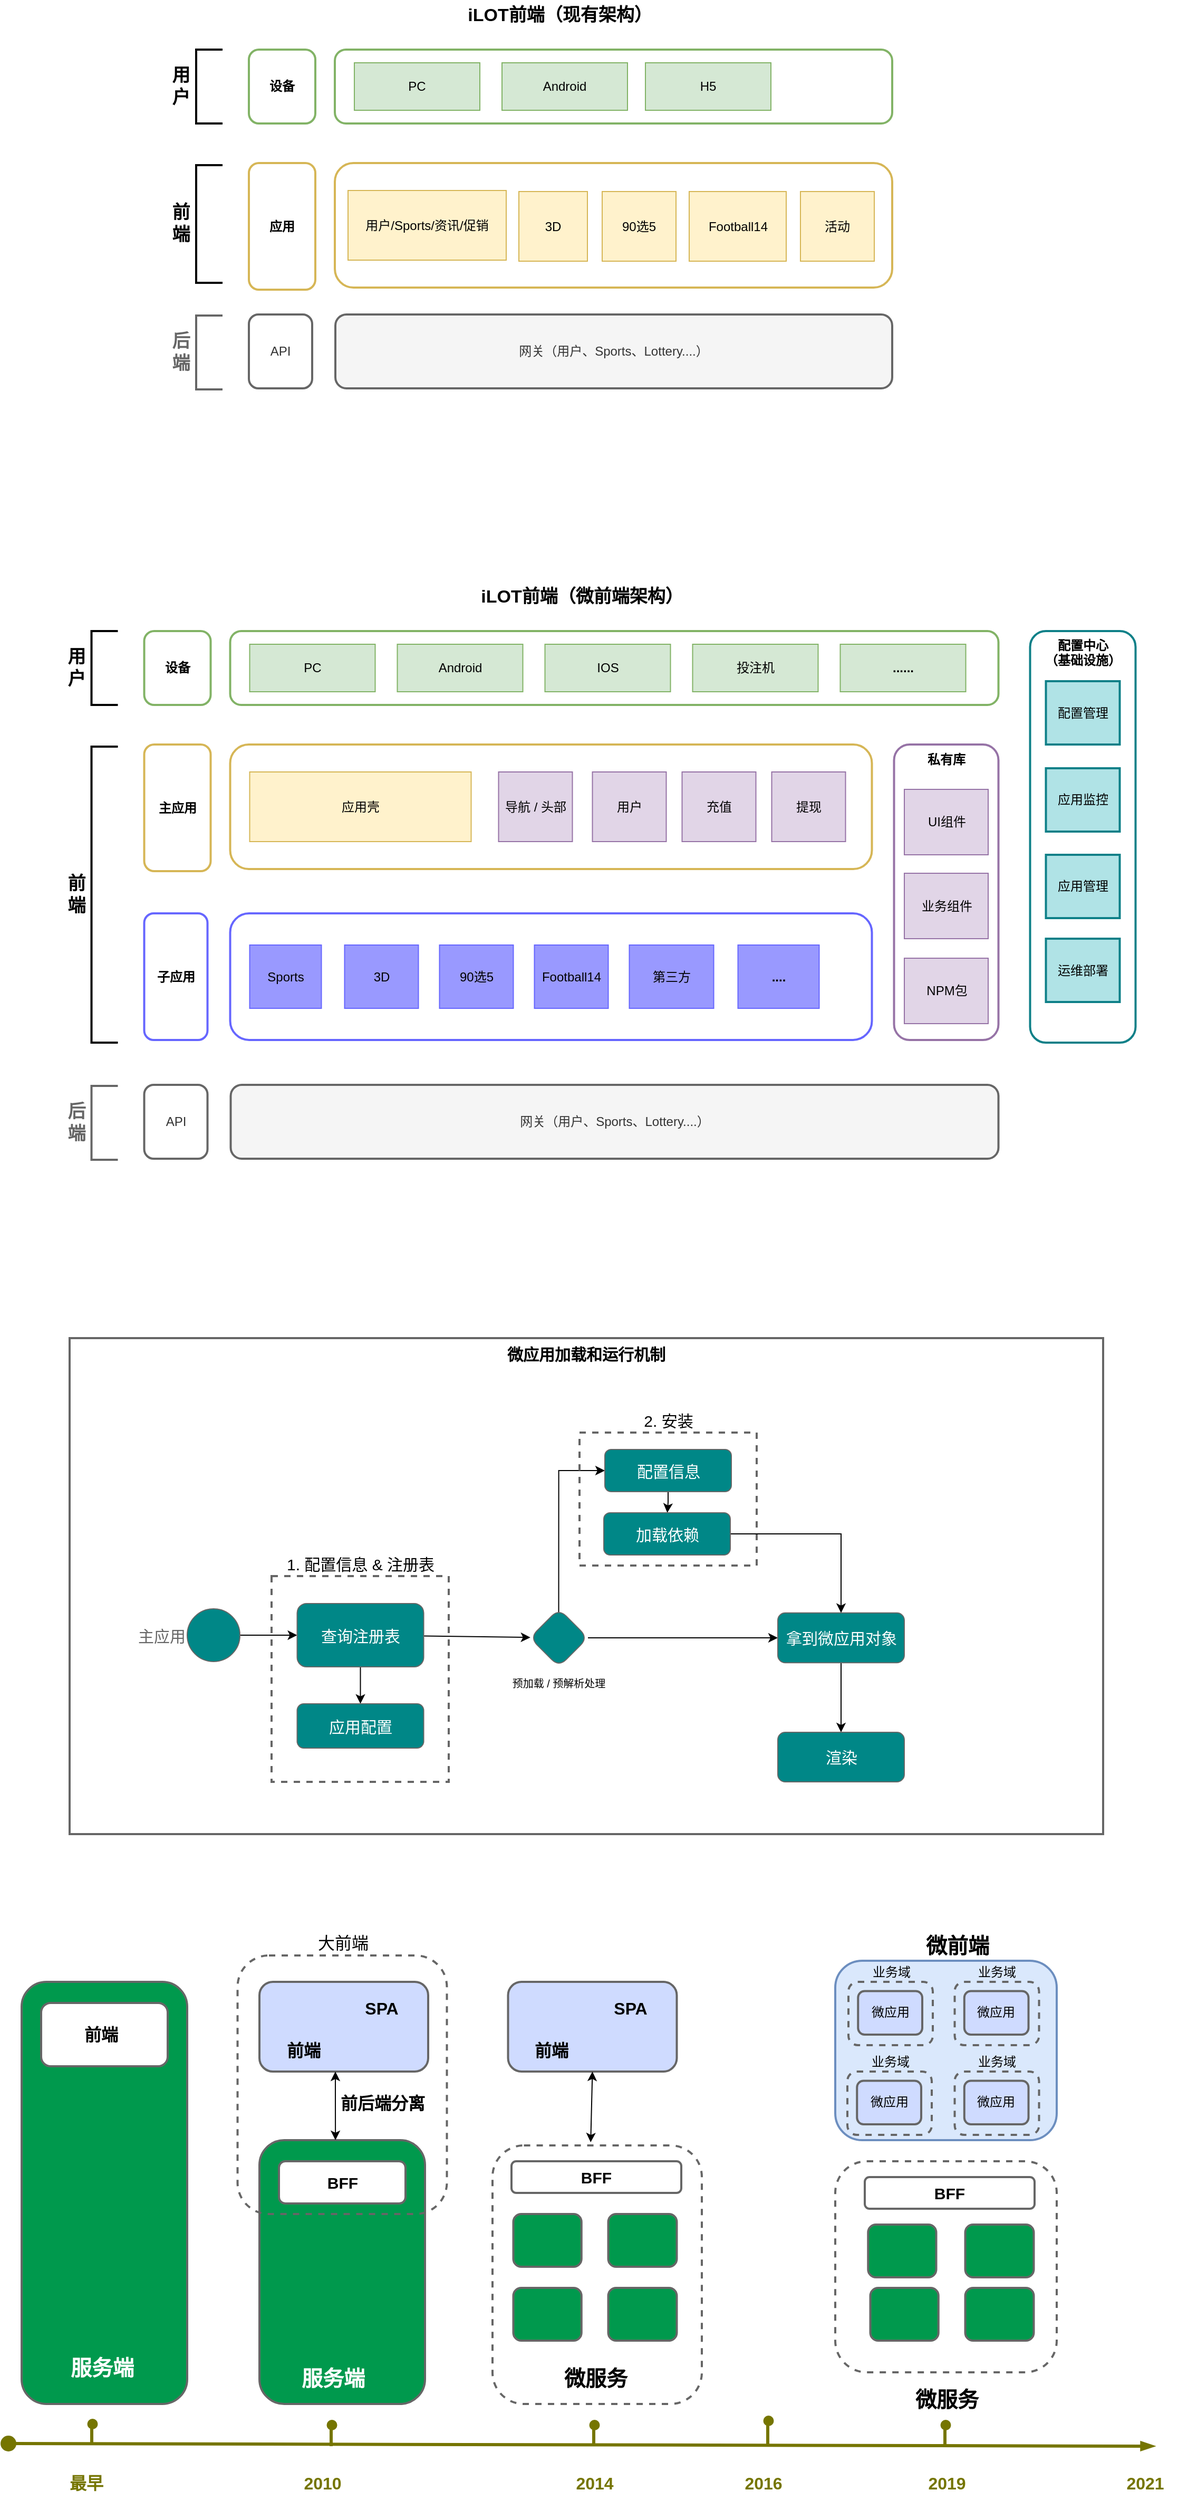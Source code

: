 <mxfile version="15.9.1" type="github" pages="2">
  <diagram id="5t4wGBa66jrqZ2ULJCFr" name="Page-1">
    <mxGraphModel dx="1886" dy="818" grid="0" gridSize="10" guides="1" tooltips="1" connect="1" arrows="1" fold="1" page="1" pageScale="1" pageWidth="1200" pageHeight="1600" background="none" math="0" shadow="0">
      <root>
        <mxCell id="0" />
        <mxCell id="1" parent="0" />
        <mxCell id="kLMKeRcshYw_PilVYGeS-17" value="" style="rounded=1;whiteSpace=wrap;html=1;strokeColor=#D6B656;strokeWidth=2;gradientColor=none;verticalAlign=top;" parent="1" vertex="1">
          <mxGeometry x="351.5" y="166.5" width="528.5" height="118" as="geometry" />
        </mxCell>
        <mxCell id="kLMKeRcshYw_PilVYGeS-18" value="用户/Sports/资讯/促销" style="rounded=0;whiteSpace=wrap;html=1;fillColor=#fff2cc;strokeColor=#D6B656;" parent="1" vertex="1">
          <mxGeometry x="364" y="192.5" width="150" height="66" as="geometry" />
        </mxCell>
        <mxCell id="kLMKeRcshYw_PilVYGeS-19" value="应用" style="text;html=1;strokeColor=#D6B656;fillColor=none;align=center;verticalAlign=middle;whiteSpace=wrap;rounded=1;strokeWidth=2;fontStyle=1;fontColor=#000000;" parent="1" vertex="1">
          <mxGeometry x="270" y="166.5" width="63" height="120" as="geometry" />
        </mxCell>
        <mxCell id="kLMKeRcshYw_PilVYGeS-21" value="设备" style="text;html=1;strokeColor=#82B366;fillColor=none;align=center;verticalAlign=middle;whiteSpace=wrap;rounded=1;strokeWidth=2;fontStyle=1;fontColor=#000000;" parent="1" vertex="1">
          <mxGeometry x="270" y="59" width="63" height="70" as="geometry" />
        </mxCell>
        <mxCell id="kLMKeRcshYw_PilVYGeS-22" value="" style="text;html=1;strokeColor=#82B366;fillColor=none;align=center;verticalAlign=middle;whiteSpace=wrap;rounded=1;strokeWidth=2;fontStyle=1;fontColor=#82B366;" parent="1" vertex="1">
          <mxGeometry x="351.5" y="59" width="528.5" height="70" as="geometry" />
        </mxCell>
        <mxCell id="kLMKeRcshYw_PilVYGeS-23" value="PC" style="rounded=0;whiteSpace=wrap;html=1;fillColor=#d5e8d4;strokeColor=#82B366;" parent="1" vertex="1">
          <mxGeometry x="370" y="71.5" width="119" height="45" as="geometry" />
        </mxCell>
        <mxCell id="kLMKeRcshYw_PilVYGeS-24" value="Android" style="rounded=0;whiteSpace=wrap;html=1;fillColor=#d5e8d4;strokeColor=#82B366;" parent="1" vertex="1">
          <mxGeometry x="510" y="71.5" width="119" height="45" as="geometry" />
        </mxCell>
        <mxCell id="kLMKeRcshYw_PilVYGeS-37" value="网关（用户、Sports、Lottery....）" style="rounded=1;whiteSpace=wrap;html=1;fontColor=#333333;strokeColor=#666666;strokeWidth=2;fillColor=#f5f5f5;" parent="1" vertex="1">
          <mxGeometry x="352" y="310" width="528" height="70" as="geometry" />
        </mxCell>
        <mxCell id="kLMKeRcshYw_PilVYGeS-39" value="API" style="rounded=1;whiteSpace=wrap;html=1;fontColor=#333333;strokeColor=#666666;strokeWidth=2;fillColor=none;" parent="1" vertex="1">
          <mxGeometry x="270" y="310" width="60" height="70" as="geometry" />
        </mxCell>
        <mxCell id="Sc-j87wyPzb0zVIOrXv2-4" value="iLOT前端（现有架构）" style="text;html=1;strokeColor=none;fillColor=none;align=center;verticalAlign=middle;whiteSpace=wrap;rounded=0;fontStyle=1;fontFamily=Helvetica;fontSize=17;" parent="1" vertex="1">
          <mxGeometry x="455" y="12" width="220" height="30" as="geometry" />
        </mxCell>
        <mxCell id="Sc-j87wyPzb0zVIOrXv2-8" value="前&amp;nbsp;&lt;br&gt;端&amp;nbsp;" style="strokeWidth=2;html=1;shape=mxgraph.flowchart.annotation_1;align=right;pointerEvents=1;fontFamily=Helvetica;fontSize=17;fillColor=#E1D5E7;labelPosition=left;verticalLabelPosition=middle;verticalAlign=middle;fontStyle=1" parent="1" vertex="1">
          <mxGeometry x="220" y="168.5" width="25" height="111.5" as="geometry" />
        </mxCell>
        <mxCell id="Sc-j87wyPzb0zVIOrXv2-9" value="后&amp;nbsp;&lt;br&gt;端&amp;nbsp;" style="strokeWidth=2;html=1;shape=mxgraph.flowchart.annotation_1;align=right;pointerEvents=1;fontFamily=Helvetica;fontSize=17;fillColor=#E1D5E7;labelPosition=left;verticalLabelPosition=middle;verticalAlign=middle;fontStyle=1;strokeColor=#666666;fontColor=#666666;" parent="1" vertex="1">
          <mxGeometry x="220" y="311" width="25" height="70" as="geometry" />
        </mxCell>
        <mxCell id="Sc-j87wyPzb0zVIOrXv2-10" value="用&amp;nbsp;&lt;br&gt;&amp;nbsp;户&amp;nbsp;" style="strokeWidth=2;html=1;shape=mxgraph.flowchart.annotation_1;align=right;pointerEvents=1;fontFamily=Helvetica;fontSize=17;fillColor=#E1D5E7;labelPosition=left;verticalLabelPosition=middle;verticalAlign=middle;fontStyle=1" parent="1" vertex="1">
          <mxGeometry x="220" y="59" width="25" height="70" as="geometry" />
        </mxCell>
        <mxCell id="Sc-j87wyPzb0zVIOrXv2-11" value="" style="rounded=1;whiteSpace=wrap;html=1;strokeColor=#6666FF;strokeWidth=2;fontColor=#0000FF;" parent="1" vertex="1">
          <mxGeometry x="252.25" y="877.5" width="608.5" height="120" as="geometry" />
        </mxCell>
        <mxCell id="Sc-j87wyPzb0zVIOrXv2-12" value="Football14" style="rounded=0;whiteSpace=wrap;html=1;fillColor=#9999FF;strokeColor=#6666FF;" parent="1" vertex="1">
          <mxGeometry x="540.75" y="907.5" width="70" height="60" as="geometry" />
        </mxCell>
        <mxCell id="Sc-j87wyPzb0zVIOrXv2-13" value="&lt;span&gt;第三方&lt;/span&gt;" style="rounded=0;whiteSpace=wrap;html=1;fillColor=#9999FF;strokeColor=#6666FF;fontStyle=0" parent="1" vertex="1">
          <mxGeometry x="630.75" y="907.5" width="80" height="60" as="geometry" />
        </mxCell>
        <mxCell id="Sc-j87wyPzb0zVIOrXv2-14" value="" style="rounded=1;whiteSpace=wrap;html=1;strokeColor=#D6B656;strokeWidth=2;gradientColor=none;" parent="1" vertex="1">
          <mxGeometry x="252.25" y="717.5" width="608.5" height="118" as="geometry" />
        </mxCell>
        <mxCell id="Sc-j87wyPzb0zVIOrXv2-15" value="应用壳" style="rounded=0;whiteSpace=wrap;html=1;fillColor=#fff2cc;strokeColor=#D6B656;" parent="1" vertex="1">
          <mxGeometry x="270.75" y="743.5" width="210" height="66" as="geometry" />
        </mxCell>
        <mxCell id="Sc-j87wyPzb0zVIOrXv2-16" value="主应用" style="text;html=1;strokeColor=#D6B656;fillColor=none;align=center;verticalAlign=middle;whiteSpace=wrap;rounded=1;strokeWidth=2;fontStyle=1;fontColor=#000000;" parent="1" vertex="1">
          <mxGeometry x="170.75" y="717.5" width="63" height="120" as="geometry" />
        </mxCell>
        <mxCell id="Sc-j87wyPzb0zVIOrXv2-17" value="子应用" style="text;html=1;strokeColor=#6666FF;fillColor=none;align=center;verticalAlign=middle;whiteSpace=wrap;rounded=1;strokeWidth=2;fontStyle=1;fontColor=#000000;" parent="1" vertex="1">
          <mxGeometry x="170.75" y="877.5" width="60" height="120" as="geometry" />
        </mxCell>
        <mxCell id="Sc-j87wyPzb0zVIOrXv2-18" value="设备" style="text;html=1;strokeColor=#82B366;fillColor=none;align=center;verticalAlign=middle;whiteSpace=wrap;rounded=1;strokeWidth=2;fontStyle=1;fontColor=#000000;" parent="1" vertex="1">
          <mxGeometry x="170.75" y="610" width="63" height="70" as="geometry" />
        </mxCell>
        <mxCell id="Sc-j87wyPzb0zVIOrXv2-19" value="" style="text;html=1;strokeColor=#82B366;fillColor=none;align=center;verticalAlign=middle;whiteSpace=wrap;rounded=1;strokeWidth=2;fontStyle=1;fontColor=#82B366;" parent="1" vertex="1">
          <mxGeometry x="252.25" y="610" width="728.5" height="70" as="geometry" />
        </mxCell>
        <mxCell id="Sc-j87wyPzb0zVIOrXv2-20" value="PC" style="rounded=0;whiteSpace=wrap;html=1;fillColor=#d5e8d4;strokeColor=#82B366;" parent="1" vertex="1">
          <mxGeometry x="270.75" y="622.5" width="119" height="45" as="geometry" />
        </mxCell>
        <mxCell id="Sc-j87wyPzb0zVIOrXv2-21" value="Android" style="rounded=0;whiteSpace=wrap;html=1;fillColor=#d5e8d4;strokeColor=#82B366;" parent="1" vertex="1">
          <mxGeometry x="410.75" y="622.5" width="119" height="45" as="geometry" />
        </mxCell>
        <mxCell id="Sc-j87wyPzb0zVIOrXv2-22" value="IOS" style="rounded=0;whiteSpace=wrap;html=1;fillColor=#d5e8d4;strokeColor=#82B366;" parent="1" vertex="1">
          <mxGeometry x="550.75" y="622.5" width="119" height="45" as="geometry" />
        </mxCell>
        <mxCell id="Sc-j87wyPzb0zVIOrXv2-23" value="&lt;span&gt;投注机&lt;/span&gt;" style="rounded=0;whiteSpace=wrap;html=1;fillColor=#d5e8d4;strokeColor=#82B366;fontStyle=0" parent="1" vertex="1">
          <mxGeometry x="690.75" y="622.5" width="119" height="45" as="geometry" />
        </mxCell>
        <mxCell id="Sc-j87wyPzb0zVIOrXv2-24" value="用户" style="rounded=0;whiteSpace=wrap;html=1;fillColor=#E1D5E7;strokeColor=#9673A6;" parent="1" vertex="1">
          <mxGeometry x="595.75" y="743.5" width="70" height="66" as="geometry" />
        </mxCell>
        <mxCell id="Sc-j87wyPzb0zVIOrXv2-25" value="提现" style="rounded=0;whiteSpace=wrap;html=1;fillColor=#E1D5E7;strokeColor=#9673A6;strokeWidth=1;" parent="1" vertex="1">
          <mxGeometry x="765.75" y="743.5" width="70" height="66" as="geometry" />
        </mxCell>
        <mxCell id="Sc-j87wyPzb0zVIOrXv2-26" value="充值" style="rounded=0;whiteSpace=wrap;html=1;fillColor=#E1D5E7;strokeColor=#9673A6;" parent="1" vertex="1">
          <mxGeometry x="680.75" y="743.5" width="70" height="66" as="geometry" />
        </mxCell>
        <mxCell id="Sc-j87wyPzb0zVIOrXv2-27" value="Sports" style="rounded=0;whiteSpace=wrap;html=1;fillColor=#9999FF;strokeColor=#6666FF;" parent="1" vertex="1">
          <mxGeometry x="270.75" y="907.5" width="68" height="60" as="geometry" />
        </mxCell>
        <mxCell id="Sc-j87wyPzb0zVIOrXv2-28" value="3D" style="rounded=0;whiteSpace=wrap;html=1;fillColor=#9999FF;strokeColor=#6666FF;" parent="1" vertex="1">
          <mxGeometry x="360.75" y="907.5" width="70" height="60" as="geometry" />
        </mxCell>
        <mxCell id="Sc-j87wyPzb0zVIOrXv2-29" value="90选5" style="rounded=0;whiteSpace=wrap;html=1;fillColor=#9999FF;strokeColor=#6666FF;" parent="1" vertex="1">
          <mxGeometry x="450.75" y="907.5" width="70" height="60" as="geometry" />
        </mxCell>
        <mxCell id="Sc-j87wyPzb0zVIOrXv2-30" value="网关（用户、Sports、Lottery....）" style="rounded=1;whiteSpace=wrap;html=1;fontColor=#333333;strokeColor=#666666;strokeWidth=2;fillColor=#f5f5f5;" parent="1" vertex="1">
          <mxGeometry x="252.75" y="1040" width="728" height="70" as="geometry" />
        </mxCell>
        <mxCell id="Sc-j87wyPzb0zVIOrXv2-31" value="API" style="rounded=1;whiteSpace=wrap;html=1;fontColor=#333333;strokeColor=#666666;strokeWidth=2;fillColor=none;" parent="1" vertex="1">
          <mxGeometry x="170.75" y="1040" width="60" height="70" as="geometry" />
        </mxCell>
        <mxCell id="Sc-j87wyPzb0zVIOrXv2-32" value="私有库" style="rounded=1;whiteSpace=wrap;html=1;strokeColor=#9673a6;strokeWidth=2;fillColor=#FFFFFF;verticalAlign=top;fontStyle=1" parent="1" vertex="1">
          <mxGeometry x="881.75" y="717.5" width="99" height="280" as="geometry" />
        </mxCell>
        <mxCell id="Sc-j87wyPzb0zVIOrXv2-33" value="UI组件" style="rounded=0;whiteSpace=wrap;html=1;strokeColor=#9673A6;strokeWidth=1;fillColor=#E1D5E7;verticalAlign=middle;" parent="1" vertex="1">
          <mxGeometry x="891.5" y="760" width="79.5" height="62" as="geometry" />
        </mxCell>
        <mxCell id="Sc-j87wyPzb0zVIOrXv2-34" value="业务组件" style="rounded=0;whiteSpace=wrap;html=1;strokeColor=#9673a6;strokeWidth=1;fillColor=#e1d5e7;verticalAlign=middle;" parent="1" vertex="1">
          <mxGeometry x="891.5" y="839.5" width="79.5" height="62" as="geometry" />
        </mxCell>
        <mxCell id="Sc-j87wyPzb0zVIOrXv2-35" value="NPM包" style="rounded=0;whiteSpace=wrap;html=1;strokeColor=#9673a6;strokeWidth=1;fillColor=#e1d5e7;verticalAlign=middle;" parent="1" vertex="1">
          <mxGeometry x="891.5" y="920" width="79.5" height="62" as="geometry" />
        </mxCell>
        <mxCell id="Sc-j87wyPzb0zVIOrXv2-36" value="配置中心&lt;br&gt;（基础设施）" style="rounded=1;whiteSpace=wrap;html=1;strokeColor=#0e8088;strokeWidth=2;fillColor=#FFFFFF;verticalAlign=top;fontStyle=1" parent="1" vertex="1">
          <mxGeometry x="1010.75" y="610" width="100" height="390" as="geometry" />
        </mxCell>
        <mxCell id="Sc-j87wyPzb0zVIOrXv2-37" value="配置管理" style="rounded=0;whiteSpace=wrap;html=1;strokeColor=#0e8088;strokeWidth=2;fillColor=#b0e3e6;verticalAlign=middle;" parent="1" vertex="1">
          <mxGeometry x="1025.75" y="657.5" width="70" height="60" as="geometry" />
        </mxCell>
        <mxCell id="Sc-j87wyPzb0zVIOrXv2-38" value="应用监控" style="rounded=0;whiteSpace=wrap;html=1;strokeColor=#0e8088;strokeWidth=2;fillColor=#b0e3e6;verticalAlign=middle;" parent="1" vertex="1">
          <mxGeometry x="1025.75" y="740" width="70" height="60" as="geometry" />
        </mxCell>
        <mxCell id="Sc-j87wyPzb0zVIOrXv2-39" value="应用管理" style="rounded=0;whiteSpace=wrap;html=1;strokeColor=#0e8088;strokeWidth=2;fillColor=#b0e3e6;verticalAlign=middle;" parent="1" vertex="1">
          <mxGeometry x="1025.75" y="822" width="70" height="60" as="geometry" />
        </mxCell>
        <mxCell id="Sc-j87wyPzb0zVIOrXv2-40" value="运维部署" style="rounded=0;whiteSpace=wrap;html=1;strokeColor=#0e8088;strokeWidth=2;fillColor=#b0e3e6;verticalAlign=middle;" parent="1" vertex="1">
          <mxGeometry x="1025.75" y="901.5" width="70" height="60" as="geometry" />
        </mxCell>
        <mxCell id="Sc-j87wyPzb0zVIOrXv2-41" value="&lt;span&gt;&lt;b&gt;......&lt;/b&gt;&lt;/span&gt;" style="rounded=0;whiteSpace=wrap;html=1;fillColor=#d5e8d4;strokeColor=#82B366;fontStyle=0" parent="1" vertex="1">
          <mxGeometry x="830.75" y="622.5" width="119" height="45" as="geometry" />
        </mxCell>
        <mxCell id="Sc-j87wyPzb0zVIOrXv2-42" value="&lt;b&gt;....&lt;/b&gt;" style="rounded=0;whiteSpace=wrap;html=1;fillColor=#9999FF;strokeColor=#6666FF;" parent="1" vertex="1">
          <mxGeometry x="733.75" y="907.5" width="77" height="60" as="geometry" />
        </mxCell>
        <mxCell id="Sc-j87wyPzb0zVIOrXv2-43" value="iLOT前端（微前端架构）" style="text;html=1;strokeColor=none;fillColor=none;align=center;verticalAlign=middle;whiteSpace=wrap;rounded=0;fontStyle=1;fontFamily=Helvetica;fontSize=17;" parent="1" vertex="1">
          <mxGeometry x="475.75" y="563" width="220" height="30" as="geometry" />
        </mxCell>
        <mxCell id="Sc-j87wyPzb0zVIOrXv2-44" value="导航 / 头部" style="rounded=0;whiteSpace=wrap;html=1;fillColor=#E1D5E7;strokeColor=#9673A6;" parent="1" vertex="1">
          <mxGeometry x="506.75" y="743.5" width="70" height="66" as="geometry" />
        </mxCell>
        <mxCell id="Sc-j87wyPzb0zVIOrXv2-45" value="前&amp;nbsp;&lt;br&gt;端&amp;nbsp;" style="strokeWidth=2;html=1;shape=mxgraph.flowchart.annotation_1;align=right;pointerEvents=1;fontFamily=Helvetica;fontSize=17;fillColor=#E1D5E7;labelPosition=left;verticalLabelPosition=middle;verticalAlign=middle;fontStyle=1" parent="1" vertex="1">
          <mxGeometry x="120.75" y="719.5" width="25" height="280.5" as="geometry" />
        </mxCell>
        <mxCell id="Sc-j87wyPzb0zVIOrXv2-46" value="后&amp;nbsp;&lt;br&gt;端&amp;nbsp;" style="strokeWidth=2;html=1;shape=mxgraph.flowchart.annotation_1;align=right;pointerEvents=1;fontFamily=Helvetica;fontSize=17;fillColor=#E1D5E7;labelPosition=left;verticalLabelPosition=middle;verticalAlign=middle;fontStyle=1;strokeColor=#666666;fontColor=#666666;" parent="1" vertex="1">
          <mxGeometry x="120.75" y="1041" width="25" height="70" as="geometry" />
        </mxCell>
        <mxCell id="Sc-j87wyPzb0zVIOrXv2-47" value="用&amp;nbsp;&lt;br&gt;&amp;nbsp;户&amp;nbsp;" style="strokeWidth=2;html=1;shape=mxgraph.flowchart.annotation_1;align=right;pointerEvents=1;fontFamily=Helvetica;fontSize=17;fillColor=#E1D5E7;labelPosition=left;verticalLabelPosition=middle;verticalAlign=middle;fontStyle=1" parent="1" vertex="1">
          <mxGeometry x="120.75" y="610" width="25" height="70" as="geometry" />
        </mxCell>
        <mxCell id="Sc-j87wyPzb0zVIOrXv2-48" value="H5" style="rounded=0;whiteSpace=wrap;html=1;fillColor=#d5e8d4;strokeColor=#82B366;" parent="1" vertex="1">
          <mxGeometry x="646" y="71.5" width="119" height="45" as="geometry" />
        </mxCell>
        <mxCell id="Sc-j87wyPzb0zVIOrXv2-49" value="3D" style="rounded=0;whiteSpace=wrap;html=1;fillColor=#fff2cc;strokeColor=#D6B656;" parent="1" vertex="1">
          <mxGeometry x="526" y="193.5" width="65" height="66" as="geometry" />
        </mxCell>
        <mxCell id="Sc-j87wyPzb0zVIOrXv2-50" value="90选5" style="rounded=0;whiteSpace=wrap;html=1;fillColor=#fff2cc;strokeColor=#D6B656;" parent="1" vertex="1">
          <mxGeometry x="605" y="193.5" width="70" height="66" as="geometry" />
        </mxCell>
        <mxCell id="Sc-j87wyPzb0zVIOrXv2-51" value="Football14" style="rounded=0;whiteSpace=wrap;html=1;fillColor=#fff2cc;strokeColor=#D6B656;" parent="1" vertex="1">
          <mxGeometry x="687.5" y="193.5" width="92" height="66" as="geometry" />
        </mxCell>
        <mxCell id="Sc-j87wyPzb0zVIOrXv2-52" value="活动" style="rounded=0;whiteSpace=wrap;html=1;fillColor=#fff2cc;strokeColor=#D6B656;" parent="1" vertex="1">
          <mxGeometry x="793" y="193.5" width="70" height="66" as="geometry" />
        </mxCell>
        <mxCell id="Sc-j87wyPzb0zVIOrXv2-85" value="微应用加载和运行机制" style="rounded=0;whiteSpace=wrap;html=1;shadow=0;glass=0;sketch=0;fontFamily=Helvetica;fontSize=15;fontColor=#000000;strokeColor=#666666;strokeWidth=2;fillColor=default;align=center;verticalAlign=top;fontStyle=1" parent="1" vertex="1">
          <mxGeometry x="100" y="1280" width="980" height="470" as="geometry" />
        </mxCell>
        <mxCell id="Sc-j87wyPzb0zVIOrXv2-86" value="" style="edgeStyle=orthogonalEdgeStyle;rounded=0;orthogonalLoop=1;jettySize=auto;html=1;fontFamily=Helvetica;fontSize=15;fontColor=#000000;" parent="1" source="Sc-j87wyPzb0zVIOrXv2-87" target="Sc-j87wyPzb0zVIOrXv2-91" edge="1">
          <mxGeometry relative="1" as="geometry" />
        </mxCell>
        <mxCell id="Sc-j87wyPzb0zVIOrXv2-87" value="主应用" style="ellipse;whiteSpace=wrap;html=1;aspect=fixed;fontFamily=Helvetica;fontSize=15;fontColor=#666666;strokeColor=#666666;strokeWidth=1;fillColor=#008787;align=right;verticalAlign=middle;labelPosition=left;verticalLabelPosition=middle;" parent="1" vertex="1">
          <mxGeometry x="211.5" y="1536.5" width="50" height="50" as="geometry" />
        </mxCell>
        <mxCell id="Sc-j87wyPzb0zVIOrXv2-88" value="1. 配置信息 &amp;amp; 注册表" style="rounded=0;whiteSpace=wrap;html=1;fontFamily=Helvetica;fontSize=15;fontColor=#000000;strokeColor=#666666;strokeWidth=2;fillColor=none;align=center;verticalAlign=bottom;dashed=1;labelPosition=center;verticalLabelPosition=top;" parent="1" vertex="1">
          <mxGeometry x="291.5" y="1505.5" width="168" height="195" as="geometry" />
        </mxCell>
        <mxCell id="Sc-j87wyPzb0zVIOrXv2-89" value="" style="rounded=0;orthogonalLoop=1;jettySize=auto;html=1;fontFamily=Helvetica;fontSize=15;fontColor=#000000;endArrow=classic;endFill=1;jumpStyle=none;" parent="1" source="Sc-j87wyPzb0zVIOrXv2-91" target="Sc-j87wyPzb0zVIOrXv2-92" edge="1">
          <mxGeometry relative="1" as="geometry" />
        </mxCell>
        <mxCell id="Sc-j87wyPzb0zVIOrXv2-90" value="" style="edgeStyle=none;rounded=0;jumpStyle=none;orthogonalLoop=1;jettySize=auto;html=1;fontFamily=Helvetica;fontSize=15;fontColor=#FFFFFF;endArrow=classic;endFill=1;" parent="1" source="Sc-j87wyPzb0zVIOrXv2-91" target="Sc-j87wyPzb0zVIOrXv2-95" edge="1">
          <mxGeometry relative="1" as="geometry" />
        </mxCell>
        <mxCell id="Sc-j87wyPzb0zVIOrXv2-91" value="&lt;span style=&quot;color: rgb(255, 255, 255);&quot;&gt;查询注册表&lt;/span&gt;" style="whiteSpace=wrap;html=1;fontSize=15;fontColor=#666666;align=center;strokeColor=#666666;strokeWidth=1;fillColor=#008787;rounded=1;glass=0;shadow=0;sketch=0;" parent="1" vertex="1">
          <mxGeometry x="315.75" y="1531.5" width="120" height="60" as="geometry" />
        </mxCell>
        <mxCell id="Sc-j87wyPzb0zVIOrXv2-92" value="应用配置" style="whiteSpace=wrap;html=1;rounded=1;shadow=0;fontSize=15;fontColor=#FFFFFF;strokeColor=#666666;strokeWidth=1;fillColor=#008787;glass=0;sketch=0;" parent="1" vertex="1">
          <mxGeometry x="315.75" y="1626.5" width="120" height="42" as="geometry" />
        </mxCell>
        <mxCell id="Sc-j87wyPzb0zVIOrXv2-93" value="" style="edgeStyle=orthogonalEdgeStyle;rounded=0;jumpStyle=none;orthogonalLoop=1;jettySize=auto;html=1;fontFamily=Helvetica;fontSize=10;fontColor=#000000;endArrow=classic;endFill=1;" parent="1" target="Sc-j87wyPzb0zVIOrXv2-98" edge="1">
          <mxGeometry relative="1" as="geometry">
            <mxPoint x="563.75" y="1545.5" as="sourcePoint" />
            <Array as="points">
              <mxPoint x="563.75" y="1405.5" />
            </Array>
          </mxGeometry>
        </mxCell>
        <mxCell id="Sc-j87wyPzb0zVIOrXv2-94" value="" style="edgeStyle=orthogonalEdgeStyle;rounded=0;jumpStyle=none;orthogonalLoop=1;jettySize=auto;html=1;fontFamily=Helvetica;fontSize=10;fontColor=#FFFFFF;endArrow=classic;endFill=1;" parent="1" source="Sc-j87wyPzb0zVIOrXv2-95" target="Sc-j87wyPzb0zVIOrXv2-100" edge="1">
          <mxGeometry relative="1" as="geometry" />
        </mxCell>
        <mxCell id="Sc-j87wyPzb0zVIOrXv2-95" value="" style="rhombus;whiteSpace=wrap;html=1;rounded=1;shadow=0;fontSize=15;fontColor=#666666;strokeColor=#666666;strokeWidth=1;fillColor=#008787;glass=0;sketch=0;labelPosition=center;verticalLabelPosition=bottom;align=center;verticalAlign=top;" parent="1" vertex="1">
          <mxGeometry x="536.5" y="1536.5" width="55" height="55" as="geometry" />
        </mxCell>
        <mxCell id="Sc-j87wyPzb0zVIOrXv2-96" value="预加载 / 预解析处理" style="text;html=1;strokeColor=none;fillColor=none;align=center;verticalAlign=middle;whiteSpace=wrap;rounded=0;shadow=0;glass=0;dashed=1;sketch=0;fontFamily=Helvetica;fontSize=10;fontColor=#000000;" parent="1" vertex="1">
          <mxGeometry x="489" y="1591.5" width="150" height="30" as="geometry" />
        </mxCell>
        <mxCell id="Sc-j87wyPzb0zVIOrXv2-97" value="2. 安装" style="rounded=0;whiteSpace=wrap;html=1;fontFamily=Helvetica;fontSize=15;fontColor=#000000;strokeColor=#666666;strokeWidth=2;fillColor=none;align=center;verticalAlign=bottom;dashed=1;labelPosition=center;verticalLabelPosition=top;" parent="1" vertex="1">
          <mxGeometry x="583.5" y="1369.5" width="168" height="126" as="geometry" />
        </mxCell>
        <mxCell id="Sc-j87wyPzb0zVIOrXv2-106" style="edgeStyle=orthogonalEdgeStyle;rounded=0;jumpStyle=none;orthogonalLoop=1;jettySize=auto;html=1;fontFamily=Helvetica;fontSize=10;fontColor=#000000;endArrow=classic;endFill=1;" parent="1" source="Sc-j87wyPzb0zVIOrXv2-98" target="Sc-j87wyPzb0zVIOrXv2-104" edge="1">
          <mxGeometry relative="1" as="geometry">
            <Array as="points">
              <mxPoint x="666.75" y="1435.5" />
              <mxPoint x="666.75" y="1435.5" />
            </Array>
          </mxGeometry>
        </mxCell>
        <mxCell id="Sc-j87wyPzb0zVIOrXv2-98" value="配置信息" style="whiteSpace=wrap;html=1;rounded=1;shadow=0;fontSize=15;fontColor=#FFFFFF;verticalAlign=middle;strokeColor=#666666;strokeWidth=1;fillColor=#008787;glass=0;sketch=0;align=center;" parent="1" vertex="1">
          <mxGeometry x="607.5" y="1385.5" width="120" height="40" as="geometry" />
        </mxCell>
        <mxCell id="Sc-j87wyPzb0zVIOrXv2-99" value="" style="edgeStyle=orthogonalEdgeStyle;rounded=0;jumpStyle=none;orthogonalLoop=1;jettySize=auto;html=1;fontFamily=Helvetica;fontSize=10;fontColor=#FFFFFF;endArrow=classic;endFill=1;" parent="1" source="Sc-j87wyPzb0zVIOrXv2-100" target="Sc-j87wyPzb0zVIOrXv2-103" edge="1">
          <mxGeometry relative="1" as="geometry">
            <mxPoint x="831.55" y="1626.5" as="targetPoint" />
          </mxGeometry>
        </mxCell>
        <mxCell id="Sc-j87wyPzb0zVIOrXv2-100" value="拿到微应用对象" style="whiteSpace=wrap;html=1;rounded=1;shadow=0;fontSize=15;fontColor=#FFFFFF;verticalAlign=middle;strokeColor=#666666;strokeWidth=1;fillColor=#008787;glass=0;sketch=0;" parent="1" vertex="1">
          <mxGeometry x="771.5" y="1540.38" width="120" height="47.25" as="geometry" />
        </mxCell>
        <mxCell id="Sc-j87wyPzb0zVIOrXv2-103" value="渲染" style="whiteSpace=wrap;html=1;rounded=1;shadow=0;fontSize=15;fontColor=#FFFFFF;strokeColor=#666666;strokeWidth=1;fillColor=#008787;glass=0;sketch=0;" parent="1" vertex="1">
          <mxGeometry x="771.5" y="1653.51" width="120" height="46.99" as="geometry" />
        </mxCell>
        <mxCell id="Sc-j87wyPzb0zVIOrXv2-105" style="edgeStyle=orthogonalEdgeStyle;rounded=0;jumpStyle=none;orthogonalLoop=1;jettySize=auto;html=1;fontFamily=Helvetica;fontSize=10;fontColor=#000000;endArrow=classic;endFill=1;" parent="1" source="Sc-j87wyPzb0zVIOrXv2-104" target="Sc-j87wyPzb0zVIOrXv2-100" edge="1">
          <mxGeometry relative="1" as="geometry" />
        </mxCell>
        <mxCell id="Sc-j87wyPzb0zVIOrXv2-104" value="加载依赖" style="whiteSpace=wrap;html=1;rounded=1;shadow=0;fontSize=15;fontColor=#FFFFFF;verticalAlign=middle;strokeColor=#666666;strokeWidth=1;fillColor=#008787;glass=0;sketch=0;align=center;" parent="1" vertex="1">
          <mxGeometry x="606.5" y="1445.5" width="120" height="40" as="geometry" />
        </mxCell>
        <mxCell id="Sc-j87wyPzb0zVIOrXv2-107" value="" style="rounded=1;whiteSpace=wrap;html=1;shadow=0;glass=0;sketch=0;fontFamily=Helvetica;fontSize=15;fontColor=#000000;strokeColor=#666666;strokeWidth=2;fillColor=#00994D;align=center;verticalAlign=top;" parent="1" vertex="1">
          <mxGeometry x="54.5" y="1890" width="157" height="400" as="geometry" />
        </mxCell>
        <mxCell id="Sc-j87wyPzb0zVIOrXv2-108" value="" style="rounded=1;whiteSpace=wrap;html=1;shadow=0;glass=0;sketch=0;fontFamily=Helvetica;fontSize=15;fontColor=#000000;strokeColor=#666666;strokeWidth=2;fillColor=#FFFFFF;align=center;verticalAlign=top;" parent="1" vertex="1">
          <mxGeometry x="73" y="1910" width="120" height="60" as="geometry" />
        </mxCell>
        <mxCell id="Sc-j87wyPzb0zVIOrXv2-109" value="服务端" style="text;html=1;strokeColor=none;fillColor=none;align=center;verticalAlign=middle;whiteSpace=wrap;rounded=0;shadow=0;glass=0;sketch=0;fontFamily=Helvetica;fontSize=20;fontColor=#FFFFFF;fontStyle=1" parent="1" vertex="1">
          <mxGeometry x="90.75" y="2240" width="80" height="30" as="geometry" />
        </mxCell>
        <mxCell id="Sc-j87wyPzb0zVIOrXv2-110" value="前端" style="text;html=1;strokeColor=none;fillColor=none;align=center;verticalAlign=middle;whiteSpace=wrap;rounded=0;shadow=0;glass=0;sketch=0;fontFamily=Helvetica;fontSize=16;fontColor=#000000;fontStyle=1" parent="1" vertex="1">
          <mxGeometry x="100" y="1925" width="60" height="30" as="geometry" />
        </mxCell>
        <mxCell id="Sc-j87wyPzb0zVIOrXv2-111" value="" style="rounded=1;whiteSpace=wrap;html=1;shadow=0;glass=0;sketch=0;fontFamily=Helvetica;fontSize=15;fontColor=#000000;strokeColor=#666666;strokeWidth=2;fillColor=#00994D;align=center;verticalAlign=top;" parent="1" vertex="1">
          <mxGeometry x="280" y="2040" width="157" height="250" as="geometry" />
        </mxCell>
        <mxCell id="Sc-j87wyPzb0zVIOrXv2-112" value="服务端" style="text;html=1;strokeColor=none;fillColor=none;align=center;verticalAlign=middle;whiteSpace=wrap;rounded=0;shadow=0;glass=0;sketch=0;fontFamily=Helvetica;fontSize=20;fontColor=#FFFFFF;fontStyle=1" parent="1" vertex="1">
          <mxGeometry x="309.75" y="2250" width="80" height="30" as="geometry" />
        </mxCell>
        <mxCell id="Sc-j87wyPzb0zVIOrXv2-113" value="BFF" style="rounded=1;whiteSpace=wrap;html=1;shadow=0;glass=0;sketch=0;fontFamily=Helvetica;fontSize=15;fontColor=#000000;strokeColor=#666666;strokeWidth=2;fillColor=#FFFFFF;align=center;verticalAlign=middle;fontStyle=1" parent="1" vertex="1">
          <mxGeometry x="298.5" y="2060" width="120" height="40" as="geometry" />
        </mxCell>
        <mxCell id="Sc-j87wyPzb0zVIOrXv2-115" value="" style="rounded=1;whiteSpace=wrap;html=1;shadow=0;glass=0;sketch=0;fontFamily=Helvetica;fontSize=15;fontColor=#000000;strokeColor=#666666;strokeWidth=2;fillColor=#CFDBFF;align=center;verticalAlign=top;" parent="1" vertex="1">
          <mxGeometry x="280" y="1890" width="160" height="85" as="geometry" />
        </mxCell>
        <mxCell id="Sc-j87wyPzb0zVIOrXv2-116" value="前端" style="text;html=1;strokeColor=none;fillColor=none;align=center;verticalAlign=middle;whiteSpace=wrap;rounded=0;shadow=0;glass=0;sketch=0;fontFamily=Helvetica;fontSize=16;fontColor=#000000;fontStyle=1" parent="1" vertex="1">
          <mxGeometry x="291.5" y="1940" width="60" height="30" as="geometry" />
        </mxCell>
        <mxCell id="Sc-j87wyPzb0zVIOrXv2-117" value="SPA" style="text;html=1;strokeColor=none;fillColor=none;align=center;verticalAlign=middle;whiteSpace=wrap;rounded=0;shadow=0;glass=0;sketch=0;fontFamily=Helvetica;fontSize=16;fontColor=#000000;fontStyle=1" parent="1" vertex="1">
          <mxGeometry x="365.75" y="1900" width="60" height="30" as="geometry" />
        </mxCell>
        <mxCell id="Sc-j87wyPzb0zVIOrXv2-118" value="" style="endArrow=classic;startArrow=classic;html=1;rounded=0;fontFamily=Helvetica;fontSize=16;fontColor=#000000;jumpStyle=none;exitX=0.459;exitY=0;exitDx=0;exitDy=0;exitPerimeter=0;" parent="1" source="Sc-j87wyPzb0zVIOrXv2-111" edge="1">
          <mxGeometry width="50" height="50" relative="1" as="geometry">
            <mxPoint x="352" y="2020" as="sourcePoint" />
            <mxPoint x="352" y="1975" as="targetPoint" />
            <Array as="points">
              <mxPoint x="352" y="2000" />
            </Array>
          </mxGeometry>
        </mxCell>
        <mxCell id="Sc-j87wyPzb0zVIOrXv2-119" value="前后端分离" style="text;html=1;strokeColor=none;fillColor=none;align=center;verticalAlign=middle;whiteSpace=wrap;rounded=0;shadow=0;glass=0;sketch=0;fontFamily=Helvetica;fontSize=16;fontColor=#000000;fontStyle=1" parent="1" vertex="1">
          <mxGeometry x="354" y="1990" width="86" height="30" as="geometry" />
        </mxCell>
        <mxCell id="Sc-j87wyPzb0zVIOrXv2-120" value="大前端" style="rounded=1;shadow=0;glass=0;sketch=0;fontFamily=Helvetica;fontSize=16;fontColor=#000000;strokeColor=#666666;strokeWidth=2;fillColor=none;align=center;verticalAlign=bottom;dashed=1;labelPosition=center;verticalLabelPosition=top;html=1;" parent="1" vertex="1">
          <mxGeometry x="259.25" y="1865" width="198.5" height="245" as="geometry" />
        </mxCell>
        <mxCell id="Sc-j87wyPzb0zVIOrXv2-123" value="" style="rounded=1;shadow=0;glass=0;sketch=0;fontFamily=Helvetica;fontSize=16;fontColor=#000000;strokeColor=#666666;strokeWidth=2;fillColor=none;align=center;verticalAlign=bottom;dashed=1;labelPosition=center;verticalLabelPosition=top;html=1;" parent="1" vertex="1">
          <mxGeometry x="501" y="2045" width="198.5" height="245" as="geometry" />
        </mxCell>
        <mxCell id="Sc-j87wyPzb0zVIOrXv2-124" value="BFF" style="rounded=1;whiteSpace=wrap;html=1;shadow=0;glass=0;sketch=0;fontFamily=Helvetica;fontSize=15;fontColor=#000000;strokeColor=#666666;strokeWidth=2;fillColor=#FFFFFF;align=center;verticalAlign=middle;fontStyle=1" parent="1" vertex="1">
          <mxGeometry x="519" y="2060" width="161" height="30" as="geometry" />
        </mxCell>
        <mxCell id="Sc-j87wyPzb0zVIOrXv2-125" value="" style="rounded=1;whiteSpace=wrap;html=1;shadow=0;glass=0;sketch=0;fontFamily=Helvetica;fontSize=15;fontColor=#000000;strokeColor=#666666;strokeWidth=2;fillColor=#00994D;align=center;verticalAlign=top;" parent="1" vertex="1">
          <mxGeometry x="610.75" y="2110" width="65" height="50" as="geometry" />
        </mxCell>
        <mxCell id="Sc-j87wyPzb0zVIOrXv2-126" value="" style="rounded=1;whiteSpace=wrap;html=1;shadow=0;glass=0;sketch=0;fontFamily=Helvetica;fontSize=15;fontColor=#000000;strokeColor=#666666;strokeWidth=2;fillColor=#00994D;align=center;verticalAlign=top;" parent="1" vertex="1">
          <mxGeometry x="520.75" y="2110" width="64.62" height="50" as="geometry" />
        </mxCell>
        <mxCell id="Sc-j87wyPzb0zVIOrXv2-127" value="" style="rounded=1;whiteSpace=wrap;html=1;shadow=0;glass=0;sketch=0;fontFamily=Helvetica;fontSize=15;fontColor=#000000;strokeColor=#666666;strokeWidth=2;fillColor=#00994D;align=center;verticalAlign=top;" parent="1" vertex="1">
          <mxGeometry x="610.75" y="2180" width="65" height="50" as="geometry" />
        </mxCell>
        <mxCell id="Sc-j87wyPzb0zVIOrXv2-128" value="" style="rounded=1;whiteSpace=wrap;html=1;shadow=0;glass=0;sketch=0;fontFamily=Helvetica;fontSize=15;fontColor=#000000;strokeColor=#666666;strokeWidth=2;fillColor=#00994D;align=center;verticalAlign=top;" parent="1" vertex="1">
          <mxGeometry x="520.75" y="2180" width="64.62" height="50" as="geometry" />
        </mxCell>
        <mxCell id="Sc-j87wyPzb0zVIOrXv2-129" value="微服务" style="text;html=1;strokeColor=none;fillColor=none;align=center;verticalAlign=middle;whiteSpace=wrap;rounded=0;shadow=0;glass=0;sketch=0;fontFamily=Helvetica;fontSize=20;fontColor=#000000;fontStyle=1" parent="1" vertex="1">
          <mxGeometry x="559" y="2250" width="80" height="30" as="geometry" />
        </mxCell>
        <mxCell id="Sc-j87wyPzb0zVIOrXv2-133" value="" style="rounded=1;whiteSpace=wrap;html=1;shadow=0;glass=0;sketch=0;fontFamily=Helvetica;fontSize=15;fontColor=#000000;strokeColor=#666666;strokeWidth=2;fillColor=#CFDBFF;align=center;verticalAlign=top;" parent="1" vertex="1">
          <mxGeometry x="515.75" y="1890" width="160" height="85" as="geometry" />
        </mxCell>
        <mxCell id="Sc-j87wyPzb0zVIOrXv2-134" value="前端" style="text;html=1;strokeColor=none;fillColor=none;align=center;verticalAlign=middle;whiteSpace=wrap;rounded=0;shadow=0;glass=0;sketch=0;fontFamily=Helvetica;fontSize=16;fontColor=#000000;fontStyle=1" parent="1" vertex="1">
          <mxGeometry x="527.25" y="1940" width="60" height="30" as="geometry" />
        </mxCell>
        <mxCell id="Sc-j87wyPzb0zVIOrXv2-135" value="SPA" style="text;html=1;strokeColor=none;fillColor=none;align=center;verticalAlign=middle;whiteSpace=wrap;rounded=0;shadow=0;glass=0;sketch=0;fontFamily=Helvetica;fontSize=16;fontColor=#000000;fontStyle=1" parent="1" vertex="1">
          <mxGeometry x="601.5" y="1900" width="60" height="30" as="geometry" />
        </mxCell>
        <mxCell id="Sc-j87wyPzb0zVIOrXv2-137" value="" style="endArrow=classic;startArrow=classic;html=1;rounded=0;fontFamily=Helvetica;fontSize=16;fontColor=#000000;jumpStyle=none;exitX=0.469;exitY=-0.012;exitDx=0;exitDy=0;exitPerimeter=0;entryX=0.5;entryY=1;entryDx=0;entryDy=0;" parent="1" source="Sc-j87wyPzb0zVIOrXv2-123" target="Sc-j87wyPzb0zVIOrXv2-133" edge="1">
          <mxGeometry width="50" height="50" relative="1" as="geometry">
            <mxPoint x="530" y="2030" as="sourcePoint" />
            <mxPoint x="530" y="1980" as="targetPoint" />
          </mxGeometry>
        </mxCell>
        <mxCell id="Sc-j87wyPzb0zVIOrXv2-138" value="" style="rounded=1;shadow=0;glass=0;sketch=0;fontFamily=Helvetica;fontSize=16;fontColor=#000000;strokeColor=#666666;strokeWidth=2;fillColor=none;align=center;verticalAlign=bottom;dashed=1;labelPosition=center;verticalLabelPosition=top;html=1;" parent="1" vertex="1">
          <mxGeometry x="826" y="2060" width="210" height="200" as="geometry" />
        </mxCell>
        <mxCell id="Sc-j87wyPzb0zVIOrXv2-139" value="微服务" style="text;html=1;strokeColor=none;fillColor=none;align=center;verticalAlign=middle;whiteSpace=wrap;rounded=0;shadow=0;glass=0;sketch=0;fontFamily=Helvetica;fontSize=20;fontColor=#000000;fontStyle=1" parent="1" vertex="1">
          <mxGeometry x="891.75" y="2270" width="80" height="30" as="geometry" />
        </mxCell>
        <mxCell id="Sc-j87wyPzb0zVIOrXv2-140" value="" style="rounded=1;shadow=0;glass=0;sketch=0;fontFamily=Helvetica;fontSize=16;strokeColor=#6c8ebf;strokeWidth=2;fillColor=#dae8fc;align=center;verticalAlign=bottom;labelPosition=center;verticalLabelPosition=top;html=1;" parent="1" vertex="1">
          <mxGeometry x="826" y="1870" width="210" height="170" as="geometry" />
        </mxCell>
        <mxCell id="Sc-j87wyPzb0zVIOrXv2-141" value="微前端" style="text;html=1;strokeColor=none;fillColor=none;align=center;verticalAlign=middle;whiteSpace=wrap;rounded=0;shadow=0;glass=0;sketch=0;fontFamily=Helvetica;fontSize=20;fontColor=#000000;fontStyle=1" parent="1" vertex="1">
          <mxGeometry x="901.75" y="1840" width="80" height="30" as="geometry" />
        </mxCell>
        <mxCell id="Sc-j87wyPzb0zVIOrXv2-142" value="" style="rounded=1;whiteSpace=wrap;html=1;shadow=0;glass=0;sketch=0;fontFamily=Helvetica;fontSize=15;fontColor=#000000;strokeColor=#666666;strokeWidth=2;fillColor=#00994D;align=center;verticalAlign=top;" parent="1" vertex="1">
          <mxGeometry x="949.25" y="2120" width="65" height="50" as="geometry" />
        </mxCell>
        <mxCell id="Sc-j87wyPzb0zVIOrXv2-143" value="" style="rounded=1;whiteSpace=wrap;html=1;shadow=0;glass=0;sketch=0;fontFamily=Helvetica;fontSize=15;fontColor=#000000;strokeColor=#666666;strokeWidth=2;fillColor=#00994D;align=center;verticalAlign=top;" parent="1" vertex="1">
          <mxGeometry x="857.13" y="2120" width="64.62" height="50" as="geometry" />
        </mxCell>
        <mxCell id="Sc-j87wyPzb0zVIOrXv2-144" value="" style="rounded=1;whiteSpace=wrap;html=1;shadow=0;glass=0;sketch=0;fontFamily=Helvetica;fontSize=15;fontColor=#000000;strokeColor=#666666;strokeWidth=2;fillColor=#00994D;align=center;verticalAlign=top;" parent="1" vertex="1">
          <mxGeometry x="949.25" y="2180" width="65" height="50" as="geometry" />
        </mxCell>
        <mxCell id="Sc-j87wyPzb0zVIOrXv2-145" value="" style="rounded=1;whiteSpace=wrap;html=1;shadow=0;glass=0;sketch=0;fontFamily=Helvetica;fontSize=15;fontColor=#000000;strokeColor=#666666;strokeWidth=2;fillColor=#00994D;align=center;verticalAlign=top;" parent="1" vertex="1">
          <mxGeometry x="859.25" y="2180" width="64.62" height="50" as="geometry" />
        </mxCell>
        <mxCell id="Sc-j87wyPzb0zVIOrXv2-153" value="业务域" style="rounded=1;shadow=0;glass=0;sketch=0;fontFamily=Helvetica;fontSize=12;fontColor=#000000;strokeColor=#666666;strokeWidth=2;fillColor=none;align=center;verticalAlign=bottom;dashed=1;labelPosition=center;verticalLabelPosition=top;html=1;" parent="1" vertex="1">
          <mxGeometry x="838.5" y="1890" width="80" height="60" as="geometry" />
        </mxCell>
        <mxCell id="Sc-j87wyPzb0zVIOrXv2-154" value="微应用" style="rounded=1;whiteSpace=wrap;html=1;shadow=0;glass=0;sketch=0;fontFamily=Helvetica;fontSize=12;fontColor=#000000;strokeColor=#666666;strokeWidth=2;fillColor=#CFDBFF;align=center;verticalAlign=middle;" parent="1" vertex="1">
          <mxGeometry x="847.63" y="1898.75" width="60.87" height="41.25" as="geometry" />
        </mxCell>
        <mxCell id="Sc-j87wyPzb0zVIOrXv2-155" value="业务域" style="rounded=1;shadow=0;glass=0;sketch=0;fontFamily=Helvetica;fontSize=12;fontColor=#000000;strokeColor=#666666;strokeWidth=2;fillColor=none;align=center;verticalAlign=bottom;dashed=1;labelPosition=center;verticalLabelPosition=top;html=1;" parent="1" vertex="1">
          <mxGeometry x="939.25" y="1890" width="80" height="60" as="geometry" />
        </mxCell>
        <mxCell id="Sc-j87wyPzb0zVIOrXv2-156" value="微应用" style="rounded=1;whiteSpace=wrap;html=1;shadow=0;glass=0;sketch=0;fontFamily=Helvetica;fontSize=12;fontColor=#000000;strokeColor=#666666;strokeWidth=2;fillColor=#CFDBFF;align=center;verticalAlign=middle;" parent="1" vertex="1">
          <mxGeometry x="948.38" y="1898.75" width="60.87" height="41.25" as="geometry" />
        </mxCell>
        <mxCell id="Sc-j87wyPzb0zVIOrXv2-157" value="业务域" style="rounded=1;shadow=0;glass=0;sketch=0;fontFamily=Helvetica;fontSize=12;fontColor=#000000;strokeColor=#666666;strokeWidth=2;fillColor=none;align=center;verticalAlign=bottom;dashed=1;labelPosition=center;verticalLabelPosition=top;html=1;" parent="1" vertex="1">
          <mxGeometry x="837.5" y="1975" width="80" height="60" as="geometry" />
        </mxCell>
        <mxCell id="Sc-j87wyPzb0zVIOrXv2-158" value="微应用" style="rounded=1;whiteSpace=wrap;html=1;shadow=0;glass=0;sketch=0;fontFamily=Helvetica;fontSize=12;fontColor=#000000;strokeColor=#666666;strokeWidth=2;fillColor=#CFDBFF;align=center;verticalAlign=middle;" parent="1" vertex="1">
          <mxGeometry x="846.63" y="1983.75" width="60.87" height="41.25" as="geometry" />
        </mxCell>
        <mxCell id="Sc-j87wyPzb0zVIOrXv2-159" value="业务域" style="rounded=1;shadow=0;glass=0;sketch=0;fontFamily=Helvetica;fontSize=12;fontColor=#000000;strokeColor=#666666;strokeWidth=2;fillColor=none;align=center;verticalAlign=bottom;dashed=1;labelPosition=center;verticalLabelPosition=top;html=1;" parent="1" vertex="1">
          <mxGeometry x="939.25" y="1975" width="80" height="60" as="geometry" />
        </mxCell>
        <mxCell id="Sc-j87wyPzb0zVIOrXv2-160" value="微应用" style="rounded=1;whiteSpace=wrap;html=1;shadow=0;glass=0;sketch=0;fontFamily=Helvetica;fontSize=12;fontColor=#000000;strokeColor=#666666;strokeWidth=2;fillColor=#CFDBFF;align=center;verticalAlign=middle;" parent="1" vertex="1">
          <mxGeometry x="948.38" y="1983.75" width="60.87" height="41.25" as="geometry" />
        </mxCell>
        <mxCell id="Sc-j87wyPzb0zVIOrXv2-166" value="BFF" style="rounded=1;whiteSpace=wrap;html=1;shadow=0;glass=0;sketch=0;fontFamily=Helvetica;fontSize=15;fontColor=#000000;strokeColor=#666666;strokeWidth=2;fillColor=#FFFFFF;align=center;verticalAlign=middle;fontStyle=1" parent="1" vertex="1">
          <mxGeometry x="854" y="2075" width="161" height="30" as="geometry" />
        </mxCell>
        <mxCell id="Sc-j87wyPzb0zVIOrXv2-169" value="" style="ellipse;whiteSpace=wrap;html=1;aspect=fixed;rounded=1;shadow=0;glass=0;sketch=0;fontFamily=Helvetica;fontSize=12;fontColor=#000000;strokeColor=none;strokeWidth=6;fillColor=#757500;align=center;verticalAlign=middle;" parent="1" vertex="1">
          <mxGeometry x="34.5" y="2320" width="15" height="15" as="geometry" />
        </mxCell>
        <mxCell id="Sc-j87wyPzb0zVIOrXv2-171" value="" style="endArrow=blockThin;html=1;rounded=0;fontFamily=Helvetica;fontSize=12;fontColor=#000000;strokeColor=#757500;strokeWidth=3;jumpStyle=none;exitX=1;exitY=0.5;exitDx=0;exitDy=0;endFill=1;shadow=0;sketch=0;" parent="1" edge="1">
          <mxGeometry width="50" height="50" relative="1" as="geometry">
            <mxPoint x="48.5" y="2327.5" as="sourcePoint" />
            <mxPoint x="1129" y="2330" as="targetPoint" />
          </mxGeometry>
        </mxCell>
        <mxCell id="Sc-j87wyPzb0zVIOrXv2-172" value="" style="ellipse;whiteSpace=wrap;html=1;aspect=fixed;rounded=1;shadow=0;glass=0;sketch=0;fontFamily=Helvetica;fontSize=12;fontColor=#000000;strokeColor=none;strokeWidth=6;fillColor=#757500;align=center;verticalAlign=middle;" parent="1" vertex="1">
          <mxGeometry x="925.75" y="2305" width="10" height="10" as="geometry" />
        </mxCell>
        <mxCell id="Sc-j87wyPzb0zVIOrXv2-174" value="" style="endArrow=none;html=1;rounded=0;fontFamily=Helvetica;fontSize=12;fontColor=#000000;strokeColor=#757500;strokeWidth=3;jumpStyle=none;" parent="1" edge="1">
          <mxGeometry width="50" height="50" relative="1" as="geometry">
            <mxPoint x="930" y="2330" as="sourcePoint" />
            <mxPoint x="930" y="2310" as="targetPoint" />
          </mxGeometry>
        </mxCell>
        <mxCell id="Sc-j87wyPzb0zVIOrXv2-186" value="" style="ellipse;whiteSpace=wrap;html=1;aspect=fixed;rounded=1;shadow=0;glass=0;sketch=0;fontFamily=Helvetica;fontSize=12;fontColor=#000000;strokeColor=none;strokeWidth=6;fillColor=#757500;align=center;verticalAlign=middle;" parent="1" vertex="1">
          <mxGeometry x="116.75" y="2304" width="10" height="10" as="geometry" />
        </mxCell>
        <mxCell id="Sc-j87wyPzb0zVIOrXv2-187" value="" style="endArrow=none;html=1;rounded=0;fontFamily=Helvetica;fontSize=12;fontColor=#000000;strokeColor=#757500;strokeWidth=3;jumpStyle=none;" parent="1" edge="1">
          <mxGeometry width="50" height="50" relative="1" as="geometry">
            <mxPoint x="121" y="2329" as="sourcePoint" />
            <mxPoint x="121" y="2309" as="targetPoint" />
          </mxGeometry>
        </mxCell>
        <mxCell id="Sc-j87wyPzb0zVIOrXv2-188" value="" style="ellipse;whiteSpace=wrap;html=1;aspect=fixed;rounded=1;shadow=0;glass=0;sketch=0;fontFamily=Helvetica;fontSize=12;fontColor=#000000;strokeColor=none;strokeWidth=6;fillColor=#757500;align=center;verticalAlign=middle;" parent="1" vertex="1">
          <mxGeometry x="343.75" y="2305" width="10" height="10" as="geometry" />
        </mxCell>
        <mxCell id="Sc-j87wyPzb0zVIOrXv2-189" value="" style="endArrow=none;html=1;rounded=0;fontFamily=Helvetica;fontSize=12;fontColor=#000000;strokeColor=#757500;strokeWidth=3;jumpStyle=none;" parent="1" edge="1">
          <mxGeometry width="50" height="50" relative="1" as="geometry">
            <mxPoint x="348" y="2330" as="sourcePoint" />
            <mxPoint x="348" y="2310" as="targetPoint" />
          </mxGeometry>
        </mxCell>
        <mxCell id="Sc-j87wyPzb0zVIOrXv2-190" value="" style="ellipse;whiteSpace=wrap;html=1;aspect=fixed;rounded=1;shadow=0;glass=0;sketch=0;fontFamily=Helvetica;fontSize=12;fontColor=#000000;strokeColor=none;strokeWidth=6;fillColor=#757500;align=center;verticalAlign=middle;" parent="1" vertex="1">
          <mxGeometry x="592.75" y="2305" width="10" height="10" as="geometry" />
        </mxCell>
        <mxCell id="Sc-j87wyPzb0zVIOrXv2-191" value="" style="endArrow=none;html=1;rounded=0;fontFamily=Helvetica;fontSize=12;fontColor=#000000;strokeColor=#757500;strokeWidth=3;jumpStyle=none;" parent="1" edge="1">
          <mxGeometry width="50" height="50" relative="1" as="geometry">
            <mxPoint x="597" y="2330" as="sourcePoint" />
            <mxPoint x="597" y="2310" as="targetPoint" />
          </mxGeometry>
        </mxCell>
        <mxCell id="Sc-j87wyPzb0zVIOrXv2-192" value="最早" style="text;html=1;strokeColor=none;fillColor=none;align=center;verticalAlign=middle;whiteSpace=wrap;rounded=0;shadow=0;glass=0;sketch=0;fontFamily=Helvetica;fontSize=16;fontColor=#757500;fontStyle=1" parent="1" vertex="1">
          <mxGeometry x="86" y="2350" width="60" height="30" as="geometry" />
        </mxCell>
        <mxCell id="Sc-j87wyPzb0zVIOrXv2-193" value="2010" style="text;html=1;strokeColor=none;fillColor=none;align=center;verticalAlign=middle;whiteSpace=wrap;rounded=0;shadow=0;glass=0;sketch=0;fontFamily=Helvetica;fontSize=16;fontColor=#757500;fontStyle=1" parent="1" vertex="1">
          <mxGeometry x="309.75" y="2350" width="60" height="30" as="geometry" />
        </mxCell>
        <mxCell id="Sc-j87wyPzb0zVIOrXv2-194" value="2014" style="text;html=1;strokeColor=none;fillColor=none;align=center;verticalAlign=middle;whiteSpace=wrap;rounded=0;shadow=0;glass=0;sketch=0;fontFamily=Helvetica;fontSize=16;fontColor=#757500;fontStyle=1" parent="1" vertex="1">
          <mxGeometry x="567.75" y="2350" width="60" height="30" as="geometry" />
        </mxCell>
        <mxCell id="Sc-j87wyPzb0zVIOrXv2-195" value="" style="ellipse;whiteSpace=wrap;html=1;aspect=fixed;rounded=1;shadow=0;glass=0;sketch=0;fontFamily=Helvetica;fontSize=12;fontColor=#000000;strokeColor=none;strokeWidth=6;fillColor=#757500;align=center;verticalAlign=middle;" parent="1" vertex="1">
          <mxGeometry x="757.75" y="2301" width="10" height="10" as="geometry" />
        </mxCell>
        <mxCell id="Sc-j87wyPzb0zVIOrXv2-196" value="" style="endArrow=none;html=1;rounded=0;fontFamily=Helvetica;fontSize=12;fontColor=#000000;strokeColor=#757500;strokeWidth=3;jumpStyle=none;" parent="1" edge="1">
          <mxGeometry width="50" height="50" relative="1" as="geometry">
            <mxPoint x="762" y="2329" as="sourcePoint" />
            <mxPoint x="762" y="2309" as="targetPoint" />
          </mxGeometry>
        </mxCell>
        <mxCell id="Sc-j87wyPzb0zVIOrXv2-197" value="2016" style="text;html=1;strokeColor=none;fillColor=none;align=center;verticalAlign=middle;whiteSpace=wrap;rounded=0;shadow=0;glass=0;sketch=0;fontFamily=Helvetica;fontSize=16;fontColor=#757500;fontStyle=1" parent="1" vertex="1">
          <mxGeometry x="727.5" y="2350" width="60" height="30" as="geometry" />
        </mxCell>
        <mxCell id="Sc-j87wyPzb0zVIOrXv2-198" value="2019" style="text;html=1;strokeColor=none;fillColor=none;align=center;verticalAlign=middle;whiteSpace=wrap;rounded=0;shadow=0;glass=0;sketch=0;fontFamily=Helvetica;fontSize=16;fontColor=#757500;fontStyle=1" parent="1" vertex="1">
          <mxGeometry x="901.75" y="2350" width="60" height="30" as="geometry" />
        </mxCell>
        <mxCell id="Sc-j87wyPzb0zVIOrXv2-199" value="2021" style="text;html=1;strokeColor=none;fillColor=none;align=center;verticalAlign=middle;whiteSpace=wrap;rounded=0;shadow=0;glass=0;sketch=0;fontFamily=Helvetica;fontSize=16;fontColor=#757500;fontStyle=1" parent="1" vertex="1">
          <mxGeometry x="1090" y="2350" width="60" height="30" as="geometry" />
        </mxCell>
      </root>
    </mxGraphModel>
  </diagram>
  <diagram id="BSfSZryHr79jZoUTue4p" name="Page-2">
    <mxGraphModel dx="1886" dy="818" grid="0" gridSize="10" guides="1" tooltips="1" connect="1" arrows="1" fold="1" page="1" pageScale="1" pageWidth="1200" pageHeight="1600" math="0" shadow="0">
      <root>
        <mxCell id="D1pzic9JCDaeV4wNqX-G-0" />
        <mxCell id="D1pzic9JCDaeV4wNqX-G-1" parent="D1pzic9JCDaeV4wNqX-G-0" />
        <mxCell id="D1pzic9JCDaeV4wNqX-G-4" style="rounded=0;orthogonalLoop=1;jettySize=auto;html=1;entryX=0;entryY=0.5;entryDx=0;entryDy=0;endArrow=classicThin;endFill=1;" edge="1" parent="D1pzic9JCDaeV4wNqX-G-1" source="D1pzic9JCDaeV4wNqX-G-2" target="D1pzic9JCDaeV4wNqX-G-3">
          <mxGeometry relative="1" as="geometry" />
        </mxCell>
        <mxCell id="D1pzic9JCDaeV4wNqX-G-6" value="visits" style="edgeLabel;html=1;align=center;verticalAlign=middle;resizable=0;points=[];" vertex="1" connectable="0" parent="D1pzic9JCDaeV4wNqX-G-4">
          <mxGeometry x="-0.42" y="2" relative="1" as="geometry">
            <mxPoint as="offset" />
          </mxGeometry>
        </mxCell>
        <mxCell id="D1pzic9JCDaeV4wNqX-G-2" value="user" style="shape=umlActor;verticalLabelPosition=bottom;verticalAlign=top;html=1;outlineConnect=0;" vertex="1" parent="D1pzic9JCDaeV4wNqX-G-1">
          <mxGeometry x="50" y="260" width="30" height="60" as="geometry" />
        </mxCell>
        <mxCell id="D1pzic9JCDaeV4wNqX-G-3" value="website" style="rounded=0;whiteSpace=wrap;html=1;" vertex="1" parent="D1pzic9JCDaeV4wNqX-G-1">
          <mxGeometry x="160" y="260" width="120" height="60" as="geometry" />
        </mxCell>
        <mxCell id="D1pzic9JCDaeV4wNqX-G-7" value="Lottery" style="rounded=0;whiteSpace=wrap;html=1;" vertex="1" parent="D1pzic9JCDaeV4wNqX-G-1">
          <mxGeometry x="160" y="120" width="120" height="60" as="geometry" />
        </mxCell>
        <mxCell id="0-s7kQxqv6-AOK_ZgOgK-0" value="" style="rounded=1;whiteSpace=wrap;html=1;strokeColor=#6666FF;strokeWidth=2;fontColor=#0000FF;" vertex="1" parent="D1pzic9JCDaeV4wNqX-G-1">
          <mxGeometry x="273.25" y="1140" width="608.5" height="120" as="geometry" />
        </mxCell>
        <mxCell id="0-s7kQxqv6-AOK_ZgOgK-1" value="Football14" style="rounded=0;whiteSpace=wrap;html=1;fillColor=#9999FF;strokeColor=#6666FF;" vertex="1" parent="D1pzic9JCDaeV4wNqX-G-1">
          <mxGeometry x="561.75" y="1170" width="70" height="60" as="geometry" />
        </mxCell>
        <mxCell id="0-s7kQxqv6-AOK_ZgOgK-2" value="&lt;span&gt;第三方&lt;/span&gt;" style="rounded=0;whiteSpace=wrap;html=1;fillColor=#9999FF;strokeColor=#6666FF;fontStyle=0" vertex="1" parent="D1pzic9JCDaeV4wNqX-G-1">
          <mxGeometry x="651.75" y="1170" width="80" height="60" as="geometry" />
        </mxCell>
        <mxCell id="0-s7kQxqv6-AOK_ZgOgK-3" value="" style="rounded=1;whiteSpace=wrap;html=1;strokeColor=#D6B656;strokeWidth=2;gradientColor=none;" vertex="1" parent="D1pzic9JCDaeV4wNqX-G-1">
          <mxGeometry x="252.25" y="717.5" width="597.75" height="242.5" as="geometry" />
        </mxCell>
        <mxCell id="0-s7kQxqv6-AOK_ZgOgK-4" value="彩票游戏" style="rounded=0;whiteSpace=wrap;html=1;fillColor=#fff2cc;strokeColor=#D6B656;" vertex="1" parent="D1pzic9JCDaeV4wNqX-G-1">
          <mxGeometry x="270.75" y="755" width="79.25" height="66" as="geometry" />
        </mxCell>
        <mxCell id="0-s7kQxqv6-AOK_ZgOgK-5" value="网站" style="text;html=1;strokeColor=#D6B656;fillColor=none;align=center;verticalAlign=middle;whiteSpace=wrap;rounded=1;strokeWidth=2;fontStyle=1;fontColor=#000000;" vertex="1" parent="D1pzic9JCDaeV4wNqX-G-1">
          <mxGeometry x="175.75" y="717.5" width="63" height="242.5" as="geometry" />
        </mxCell>
        <mxCell id="0-s7kQxqv6-AOK_ZgOgK-6" value="子应用" style="text;html=1;strokeColor=#6666FF;fillColor=none;align=center;verticalAlign=middle;whiteSpace=wrap;rounded=1;strokeWidth=2;fontStyle=1;fontColor=#000000;" vertex="1" parent="D1pzic9JCDaeV4wNqX-G-1">
          <mxGeometry x="191.75" y="1140" width="60" height="120" as="geometry" />
        </mxCell>
        <mxCell id="0-s7kQxqv6-AOK_ZgOgK-7" value="设备" style="text;html=1;strokeColor=#82B366;fillColor=none;align=center;verticalAlign=middle;whiteSpace=wrap;rounded=1;strokeWidth=2;fontStyle=1;fontColor=#000000;" vertex="1" parent="D1pzic9JCDaeV4wNqX-G-1">
          <mxGeometry x="175.75" y="610" width="63" height="70" as="geometry" />
        </mxCell>
        <mxCell id="0-s7kQxqv6-AOK_ZgOgK-8" value="" style="text;html=1;strokeColor=#82B366;fillColor=none;align=center;verticalAlign=middle;whiteSpace=wrap;rounded=1;strokeWidth=2;fontStyle=1;fontColor=#82B366;" vertex="1" parent="D1pzic9JCDaeV4wNqX-G-1">
          <mxGeometry x="252.25" y="610" width="717.75" height="70" as="geometry" />
        </mxCell>
        <mxCell id="0-s7kQxqv6-AOK_ZgOgK-9" value="PC" style="rounded=0;whiteSpace=wrap;html=1;fillColor=#d5e8d4;strokeColor=#82B366;" vertex="1" parent="D1pzic9JCDaeV4wNqX-G-1">
          <mxGeometry x="270.75" y="622.5" width="119" height="45" as="geometry" />
        </mxCell>
        <mxCell id="0-s7kQxqv6-AOK_ZgOgK-10" value="Android" style="rounded=0;whiteSpace=wrap;html=1;fillColor=#d5e8d4;strokeColor=#82B366;" vertex="1" parent="D1pzic9JCDaeV4wNqX-G-1">
          <mxGeometry x="410.75" y="622.5" width="119" height="45" as="geometry" />
        </mxCell>
        <mxCell id="0-s7kQxqv6-AOK_ZgOgK-11" value="IOS" style="rounded=0;whiteSpace=wrap;html=1;fillColor=#d5e8d4;strokeColor=#82B366;" vertex="1" parent="D1pzic9JCDaeV4wNqX-G-1">
          <mxGeometry x="550.75" y="622.5" width="119" height="45" as="geometry" />
        </mxCell>
        <mxCell id="0-s7kQxqv6-AOK_ZgOgK-12" value="&lt;span&gt;投注机&lt;/span&gt;" style="rounded=0;whiteSpace=wrap;html=1;fillColor=#d5e8d4;strokeColor=#82B366;fontStyle=0" vertex="1" parent="D1pzic9JCDaeV4wNqX-G-1">
          <mxGeometry x="690.75" y="622.5" width="119" height="45" as="geometry" />
        </mxCell>
        <mxCell id="0-s7kQxqv6-AOK_ZgOgK-16" value="Sports" style="rounded=0;whiteSpace=wrap;html=1;fillColor=#9999FF;strokeColor=#6666FF;" vertex="1" parent="D1pzic9JCDaeV4wNqX-G-1">
          <mxGeometry x="291.75" y="1170" width="68" height="60" as="geometry" />
        </mxCell>
        <mxCell id="0-s7kQxqv6-AOK_ZgOgK-17" value="3D" style="rounded=0;whiteSpace=wrap;html=1;fillColor=#9999FF;strokeColor=#6666FF;" vertex="1" parent="D1pzic9JCDaeV4wNqX-G-1">
          <mxGeometry x="381.75" y="1170" width="70" height="60" as="geometry" />
        </mxCell>
        <mxCell id="0-s7kQxqv6-AOK_ZgOgK-18" value="90选5" style="rounded=0;whiteSpace=wrap;html=1;fillColor=#9999FF;strokeColor=#6666FF;" vertex="1" parent="D1pzic9JCDaeV4wNqX-G-1">
          <mxGeometry x="471.75" y="1170" width="70" height="60" as="geometry" />
        </mxCell>
        <mxCell id="0-s7kQxqv6-AOK_ZgOgK-19" value="私有库" style="rounded=1;whiteSpace=wrap;html=1;strokeColor=#9673a6;strokeWidth=2;fillColor=#FFFFFF;verticalAlign=top;fontStyle=1" vertex="1" parent="D1pzic9JCDaeV4wNqX-G-1">
          <mxGeometry x="870.75" y="719.5" width="99" height="240.5" as="geometry" />
        </mxCell>
        <mxCell id="0-s7kQxqv6-AOK_ZgOgK-20" value="UI组件" style="rounded=0;whiteSpace=wrap;html=1;strokeColor=#9673A6;strokeWidth=1;fillColor=#E1D5E7;verticalAlign=middle;" vertex="1" parent="D1pzic9JCDaeV4wNqX-G-1">
          <mxGeometry x="880.5" y="750" width="79.5" height="50" as="geometry" />
        </mxCell>
        <mxCell id="0-s7kQxqv6-AOK_ZgOgK-21" value="业务组件" style="rounded=0;whiteSpace=wrap;html=1;strokeColor=#9673a6;strokeWidth=1;fillColor=#e1d5e7;verticalAlign=middle;" vertex="1" parent="D1pzic9JCDaeV4wNqX-G-1">
          <mxGeometry x="880.5" y="812.75" width="79.5" height="47.25" as="geometry" />
        </mxCell>
        <mxCell id="0-s7kQxqv6-AOK_ZgOgK-22" value="NPM包" style="rounded=0;whiteSpace=wrap;html=1;strokeColor=#9673a6;strokeWidth=1;fillColor=#e1d5e7;verticalAlign=middle;" vertex="1" parent="D1pzic9JCDaeV4wNqX-G-1">
          <mxGeometry x="880.5" y="870" width="79.5" height="50" as="geometry" />
        </mxCell>
        <mxCell id="0-s7kQxqv6-AOK_ZgOgK-23" value="配置中心&lt;br&gt;（基础设施）" style="rounded=1;whiteSpace=wrap;html=1;strokeColor=#0e8088;strokeWidth=2;fillColor=#FFFFFF;verticalAlign=top;fontStyle=1" vertex="1" parent="D1pzic9JCDaeV4wNqX-G-1">
          <mxGeometry x="988.75" y="610" width="100" height="350" as="geometry" />
        </mxCell>
        <mxCell id="0-s7kQxqv6-AOK_ZgOgK-24" value="配置管理" style="rounded=0;whiteSpace=wrap;html=1;strokeColor=#0e8088;strokeWidth=2;fillColor=#b0e3e6;verticalAlign=middle;" vertex="1" parent="D1pzic9JCDaeV4wNqX-G-1">
          <mxGeometry x="1003.75" y="657.5" width="70" height="52.5" as="geometry" />
        </mxCell>
        <mxCell id="0-s7kQxqv6-AOK_ZgOgK-25" value="应用监控" style="rounded=0;whiteSpace=wrap;html=1;strokeColor=#0e8088;strokeWidth=2;fillColor=#b0e3e6;verticalAlign=middle;" vertex="1" parent="D1pzic9JCDaeV4wNqX-G-1">
          <mxGeometry x="1003.75" y="730.5" width="70" height="50.5" as="geometry" />
        </mxCell>
        <mxCell id="0-s7kQxqv6-AOK_ZgOgK-26" value="应用管理" style="rounded=0;whiteSpace=wrap;html=1;strokeColor=#0e8088;strokeWidth=2;fillColor=#b0e3e6;verticalAlign=middle;" vertex="1" parent="D1pzic9JCDaeV4wNqX-G-1">
          <mxGeometry x="1003.75" y="802" width="70" height="50" as="geometry" />
        </mxCell>
        <mxCell id="0-s7kQxqv6-AOK_ZgOgK-27" value="运维部署" style="rounded=0;whiteSpace=wrap;html=1;strokeColor=#0e8088;strokeWidth=2;fillColor=#b0e3e6;verticalAlign=middle;" vertex="1" parent="D1pzic9JCDaeV4wNqX-G-1">
          <mxGeometry x="1003.75" y="872" width="70" height="50" as="geometry" />
        </mxCell>
        <mxCell id="0-s7kQxqv6-AOK_ZgOgK-28" value="&lt;span&gt;&lt;span&gt;其他&lt;/span&gt;&lt;/span&gt;" style="rounded=0;whiteSpace=wrap;html=1;fillColor=#d5e8d4;strokeColor=#82B366;fontStyle=0" vertex="1" parent="D1pzic9JCDaeV4wNqX-G-1">
          <mxGeometry x="830.75" y="622.5" width="119" height="45" as="geometry" />
        </mxCell>
        <mxCell id="0-s7kQxqv6-AOK_ZgOgK-29" value="&lt;b&gt;....&lt;/b&gt;" style="rounded=0;whiteSpace=wrap;html=1;fillColor=#9999FF;strokeColor=#6666FF;" vertex="1" parent="D1pzic9JCDaeV4wNqX-G-1">
          <mxGeometry x="754.75" y="1170" width="77" height="60" as="geometry" />
        </mxCell>
        <mxCell id="uxKTM3IdEgObdXMuNUnA-0" value="用户" style="rounded=0;whiteSpace=wrap;html=1;fillColor=#fff2cc;strokeColor=#D6B656;" vertex="1" parent="D1pzic9JCDaeV4wNqX-G-1">
          <mxGeometry x="371.5" y="756" width="79.25" height="66" as="geometry" />
        </mxCell>
        <mxCell id="uxKTM3IdEgObdXMuNUnA-1" value="充值" style="rounded=0;whiteSpace=wrap;html=1;fillColor=#fff2cc;strokeColor=#D6B656;" vertex="1" parent="D1pzic9JCDaeV4wNqX-G-1">
          <mxGeometry x="464.5" y="756" width="79.25" height="66" as="geometry" />
        </mxCell>
        <mxCell id="uxKTM3IdEgObdXMuNUnA-3" value="资讯" style="rounded=0;whiteSpace=wrap;html=1;fillColor=#fff2cc;strokeColor=#D6B656;" vertex="1" parent="D1pzic9JCDaeV4wNqX-G-1">
          <mxGeometry x="654.5" y="756" width="79.25" height="66" as="geometry" />
        </mxCell>
        <mxCell id="uxKTM3IdEgObdXMuNUnA-4" value="客服" style="rounded=0;whiteSpace=wrap;html=1;fillColor=#fff2cc;strokeColor=#D6B656;" vertex="1" parent="D1pzic9JCDaeV4wNqX-G-1">
          <mxGeometry x="750" y="755" width="79.25" height="66" as="geometry" />
        </mxCell>
        <mxCell id="uxKTM3IdEgObdXMuNUnA-5" value="提现" style="rounded=0;whiteSpace=wrap;html=1;fillColor=#fff2cc;strokeColor=#D6B656;" vertex="1" parent="D1pzic9JCDaeV4wNqX-G-1">
          <mxGeometry x="560.63" y="756" width="79.25" height="66" as="geometry" />
        </mxCell>
        <mxCell id="uxKTM3IdEgObdXMuNUnA-6" value="消息中心" style="rounded=0;whiteSpace=wrap;html=1;fillColor=#fff2cc;strokeColor=#D6B656;" vertex="1" parent="D1pzic9JCDaeV4wNqX-G-1">
          <mxGeometry x="270" y="853" width="79.25" height="66" as="geometry" />
        </mxCell>
        <mxCell id="uxKTM3IdEgObdXMuNUnA-7" value="营销/活动" style="rounded=0;whiteSpace=wrap;html=1;fillColor=#fff2cc;strokeColor=#D6B656;" vertex="1" parent="D1pzic9JCDaeV4wNqX-G-1">
          <mxGeometry x="370.75" y="854" width="79.25" height="66" as="geometry" />
        </mxCell>
        <mxCell id="uxKTM3IdEgObdXMuNUnA-8" value="账户" style="rounded=0;whiteSpace=wrap;html=1;fillColor=#fff2cc;strokeColor=#D6B656;" vertex="1" parent="D1pzic9JCDaeV4wNqX-G-1">
          <mxGeometry x="463.75" y="854" width="79.25" height="66" as="geometry" />
        </mxCell>
        <mxCell id="uxKTM3IdEgObdXMuNUnA-9" value="风控" style="rounded=0;whiteSpace=wrap;html=1;fillColor=#fff2cc;strokeColor=#D6B656;" vertex="1" parent="D1pzic9JCDaeV4wNqX-G-1">
          <mxGeometry x="653.75" y="854" width="79.25" height="66" as="geometry" />
        </mxCell>
        <mxCell id="uxKTM3IdEgObdXMuNUnA-10" value="免责" style="rounded=0;whiteSpace=wrap;html=1;fillColor=#fff2cc;strokeColor=#D6B656;" vertex="1" parent="D1pzic9JCDaeV4wNqX-G-1">
          <mxGeometry x="749.25" y="853" width="79.25" height="66" as="geometry" />
        </mxCell>
        <mxCell id="uxKTM3IdEgObdXMuNUnA-11" value="帮助" style="rounded=0;whiteSpace=wrap;html=1;fillColor=#fff2cc;strokeColor=#D6B656;" vertex="1" parent="D1pzic9JCDaeV4wNqX-G-1">
          <mxGeometry x="559.88" y="854" width="79.25" height="66" as="geometry" />
        </mxCell>
      </root>
    </mxGraphModel>
  </diagram>
</mxfile>
